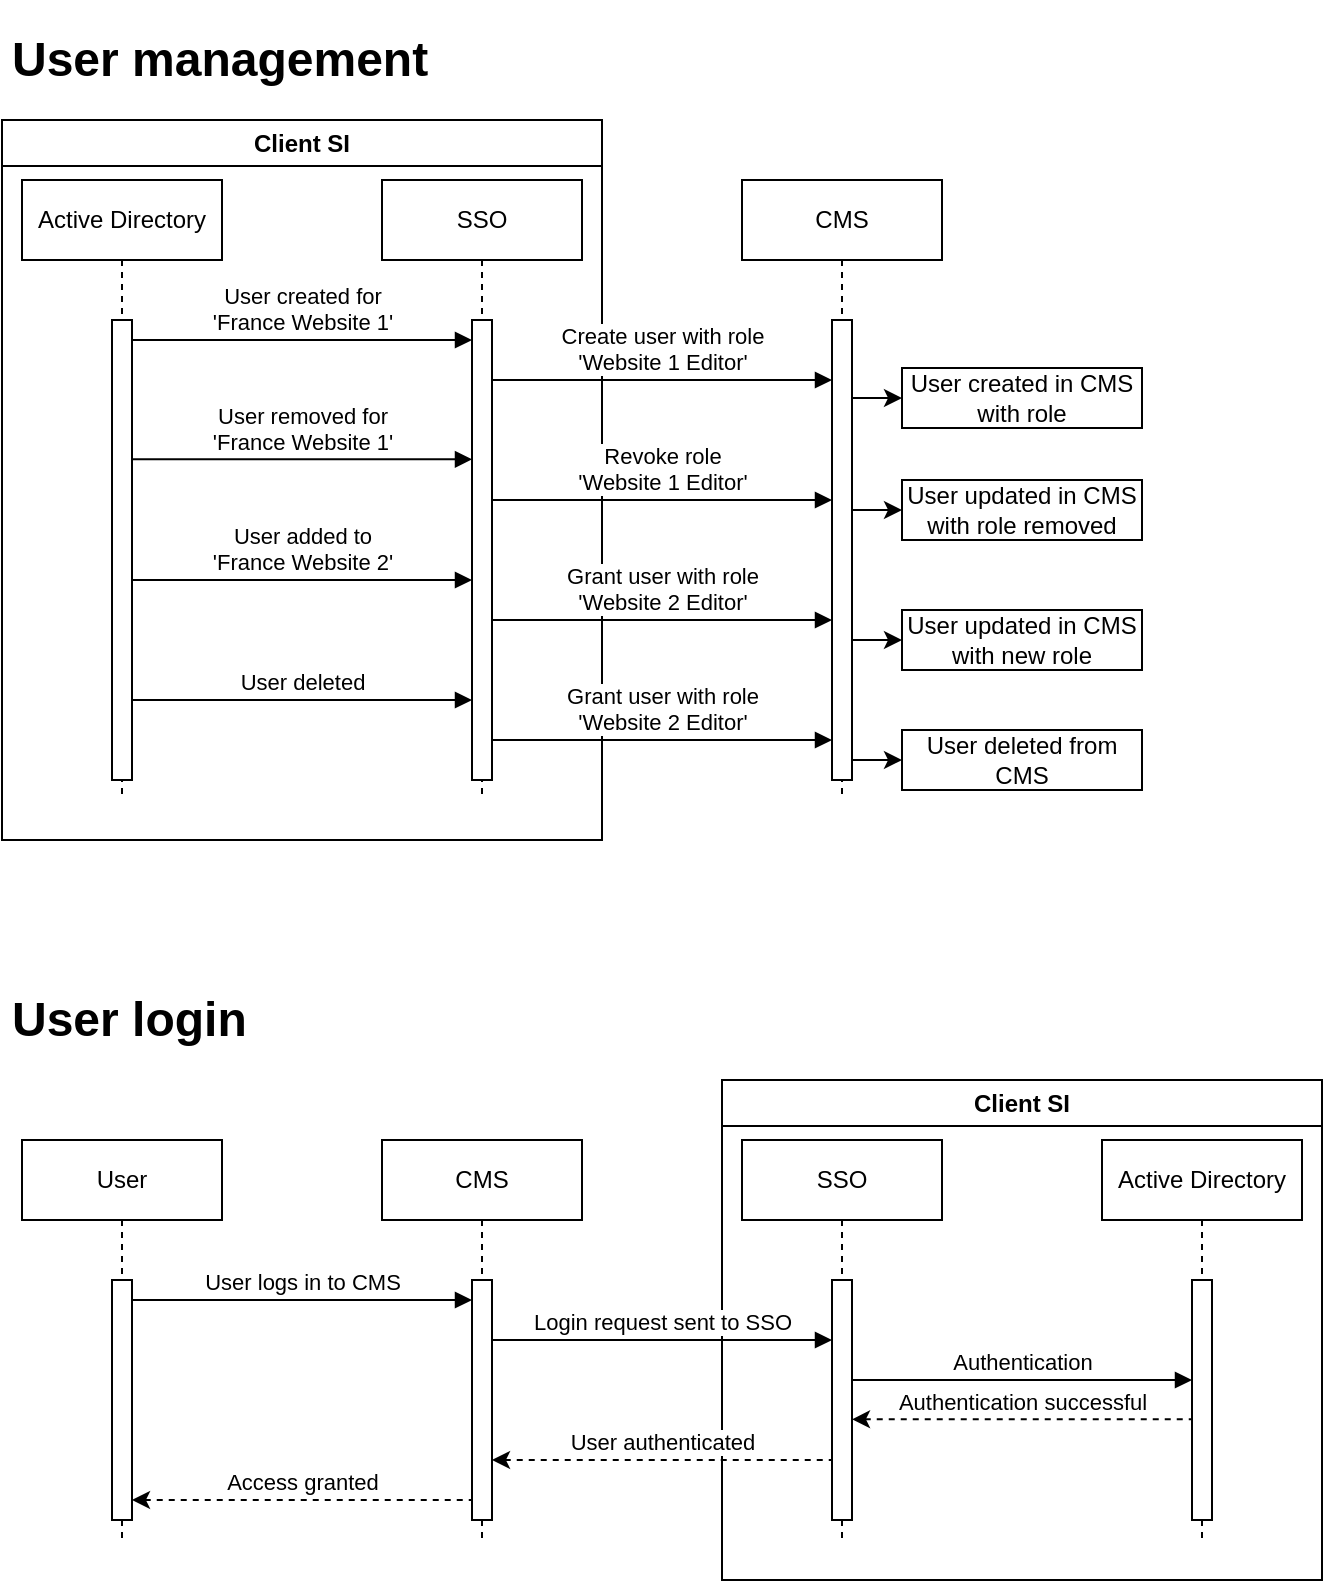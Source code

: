 <mxfile version="23.1.4" type="github">
  <diagram name="Page-1" id="2YBvvXClWsGukQMizWep">
    <mxGraphModel dx="1430" dy="823" grid="1" gridSize="10" guides="1" tooltips="1" connect="1" arrows="1" fold="1" page="1" pageScale="1" pageWidth="850" pageHeight="1100" math="0" shadow="0">
      <root>
        <mxCell id="0" />
        <mxCell id="1" parent="0" />
        <mxCell id="-wiIsBJB8Jqf40XsSl9I-12" value="&lt;h1&gt;User login&lt;/h1&gt;" style="text;html=1;spacing=5;spacingTop=-20;whiteSpace=wrap;overflow=hidden;rounded=0;" vertex="1" parent="1">
          <mxGeometry x="30" y="490" width="250" height="120" as="geometry" />
        </mxCell>
        <mxCell id="-wiIsBJB8Jqf40XsSl9I-11" value="&lt;h1&gt;User management&lt;/h1&gt;" style="text;html=1;spacing=5;spacingTop=-20;whiteSpace=wrap;overflow=hidden;rounded=0;" vertex="1" parent="1">
          <mxGeometry x="30" y="10" width="250" height="120" as="geometry" />
        </mxCell>
        <mxCell id="aM9ryv3xv72pqoxQDRHE-1" value="Active Directory" style="shape=umlLifeline;perimeter=lifelinePerimeter;whiteSpace=wrap;html=1;container=0;dropTarget=0;collapsible=0;recursiveResize=0;outlineConnect=0;portConstraint=eastwest;newEdgeStyle={&quot;edgeStyle&quot;:&quot;elbowEdgeStyle&quot;,&quot;elbow&quot;:&quot;vertical&quot;,&quot;curved&quot;:0,&quot;rounded&quot;:0};" parent="1" vertex="1">
          <mxGeometry x="40" y="90" width="100" height="310" as="geometry" />
        </mxCell>
        <mxCell id="aM9ryv3xv72pqoxQDRHE-2" value="" style="html=1;points=[];perimeter=orthogonalPerimeter;outlineConnect=0;targetShapes=umlLifeline;portConstraint=eastwest;newEdgeStyle={&quot;edgeStyle&quot;:&quot;elbowEdgeStyle&quot;,&quot;elbow&quot;:&quot;vertical&quot;,&quot;curved&quot;:0,&quot;rounded&quot;:0};" parent="aM9ryv3xv72pqoxQDRHE-1" vertex="1">
          <mxGeometry x="45" y="70" width="10" height="230" as="geometry" />
        </mxCell>
        <mxCell id="aM9ryv3xv72pqoxQDRHE-5" value="SSO" style="shape=umlLifeline;perimeter=lifelinePerimeter;whiteSpace=wrap;html=1;container=0;dropTarget=0;collapsible=0;recursiveResize=0;outlineConnect=0;portConstraint=eastwest;newEdgeStyle={&quot;edgeStyle&quot;:&quot;elbowEdgeStyle&quot;,&quot;elbow&quot;:&quot;vertical&quot;,&quot;curved&quot;:0,&quot;rounded&quot;:0};" parent="1" vertex="1">
          <mxGeometry x="220" y="90" width="100" height="310" as="geometry" />
        </mxCell>
        <mxCell id="aM9ryv3xv72pqoxQDRHE-6" value="" style="html=1;points=[];perimeter=orthogonalPerimeter;outlineConnect=0;targetShapes=umlLifeline;portConstraint=eastwest;newEdgeStyle={&quot;edgeStyle&quot;:&quot;elbowEdgeStyle&quot;,&quot;elbow&quot;:&quot;vertical&quot;,&quot;curved&quot;:0,&quot;rounded&quot;:0};" parent="aM9ryv3xv72pqoxQDRHE-5" vertex="1">
          <mxGeometry x="45" y="70" width="10" height="230" as="geometry" />
        </mxCell>
        <mxCell id="aM9ryv3xv72pqoxQDRHE-7" value="User created for&lt;br&gt;&#39;France Website 1&#39;" style="html=1;verticalAlign=bottom;endArrow=block;edgeStyle=elbowEdgeStyle;elbow=vertical;curved=0;rounded=0;" parent="1" source="aM9ryv3xv72pqoxQDRHE-2" target="aM9ryv3xv72pqoxQDRHE-6" edge="1">
          <mxGeometry x="-0.002" relative="1" as="geometry">
            <mxPoint x="195" y="180" as="sourcePoint" />
            <Array as="points">
              <mxPoint x="180" y="170" />
            </Array>
            <mxPoint as="offset" />
          </mxGeometry>
        </mxCell>
        <mxCell id="-wiIsBJB8Jqf40XsSl9I-1" value="CMS" style="shape=umlLifeline;perimeter=lifelinePerimeter;whiteSpace=wrap;html=1;container=0;dropTarget=0;collapsible=0;recursiveResize=0;outlineConnect=0;portConstraint=eastwest;newEdgeStyle={&quot;edgeStyle&quot;:&quot;elbowEdgeStyle&quot;,&quot;elbow&quot;:&quot;vertical&quot;,&quot;curved&quot;:0,&quot;rounded&quot;:0};" vertex="1" parent="1">
          <mxGeometry x="400" y="90" width="100" height="310" as="geometry" />
        </mxCell>
        <mxCell id="-wiIsBJB8Jqf40XsSl9I-2" value="" style="html=1;points=[];perimeter=orthogonalPerimeter;outlineConnect=0;targetShapes=umlLifeline;portConstraint=eastwest;newEdgeStyle={&quot;edgeStyle&quot;:&quot;elbowEdgeStyle&quot;,&quot;elbow&quot;:&quot;vertical&quot;,&quot;curved&quot;:0,&quot;rounded&quot;:0};" vertex="1" parent="-wiIsBJB8Jqf40XsSl9I-1">
          <mxGeometry x="45" y="70" width="10" height="230" as="geometry" />
        </mxCell>
        <mxCell id="-wiIsBJB8Jqf40XsSl9I-4" value="Client SI" style="swimlane;whiteSpace=wrap;html=1;" vertex="1" parent="1">
          <mxGeometry x="30" y="60" width="300" height="360" as="geometry" />
        </mxCell>
        <mxCell id="-wiIsBJB8Jqf40XsSl9I-33" value="User deleted" style="html=1;verticalAlign=bottom;endArrow=block;edgeStyle=elbowEdgeStyle;elbow=vertical;curved=0;rounded=0;" edge="1" parent="-wiIsBJB8Jqf40XsSl9I-4">
          <mxGeometry x="-0.002" relative="1" as="geometry">
            <mxPoint x="65" y="290" as="sourcePoint" />
            <Array as="points">
              <mxPoint x="145" y="290" />
            </Array>
            <mxPoint x="235" y="290" as="targetPoint" />
            <mxPoint as="offset" />
          </mxGeometry>
        </mxCell>
        <mxCell id="-wiIsBJB8Jqf40XsSl9I-3" value="Create user with role&lt;br&gt;&#39;Website 1 Editor&#39;" style="html=1;verticalAlign=bottom;endArrow=block;edgeStyle=elbowEdgeStyle;elbow=vertical;curved=0;rounded=0;" edge="1" parent="1">
          <mxGeometry relative="1" as="geometry">
            <mxPoint x="275" y="190" as="sourcePoint" />
            <Array as="points">
              <mxPoint x="365" y="190" />
            </Array>
            <mxPoint x="445" y="190" as="targetPoint" />
          </mxGeometry>
        </mxCell>
        <mxCell id="-wiIsBJB8Jqf40XsSl9I-5" value="User" style="shape=umlLifeline;perimeter=lifelinePerimeter;whiteSpace=wrap;html=1;container=0;dropTarget=0;collapsible=0;recursiveResize=0;outlineConnect=0;portConstraint=eastwest;newEdgeStyle={&quot;edgeStyle&quot;:&quot;elbowEdgeStyle&quot;,&quot;elbow&quot;:&quot;vertical&quot;,&quot;curved&quot;:0,&quot;rounded&quot;:0};" vertex="1" parent="1">
          <mxGeometry x="40" y="570" width="100" height="200" as="geometry" />
        </mxCell>
        <mxCell id="-wiIsBJB8Jqf40XsSl9I-6" value="" style="html=1;points=[];perimeter=orthogonalPerimeter;outlineConnect=0;targetShapes=umlLifeline;portConstraint=eastwest;newEdgeStyle={&quot;edgeStyle&quot;:&quot;elbowEdgeStyle&quot;,&quot;elbow&quot;:&quot;vertical&quot;,&quot;curved&quot;:0,&quot;rounded&quot;:0};" vertex="1" parent="-wiIsBJB8Jqf40XsSl9I-5">
          <mxGeometry x="45" y="70" width="10" height="120" as="geometry" />
        </mxCell>
        <mxCell id="-wiIsBJB8Jqf40XsSl9I-8" value="Revoke role&lt;br&gt;&#39;Website 1 Editor&#39;" style="html=1;verticalAlign=bottom;endArrow=block;edgeStyle=elbowEdgeStyle;elbow=vertical;curved=0;rounded=0;" edge="1" parent="1" source="aM9ryv3xv72pqoxQDRHE-6" target="-wiIsBJB8Jqf40XsSl9I-2">
          <mxGeometry relative="1" as="geometry">
            <mxPoint x="280" y="250" as="sourcePoint" />
            <Array as="points">
              <mxPoint x="370" y="250" />
            </Array>
            <mxPoint x="450" y="250" as="targetPoint" />
          </mxGeometry>
        </mxCell>
        <mxCell id="-wiIsBJB8Jqf40XsSl9I-10" value="Grant user with role&lt;br&gt;&#39;Website 2 Editor&#39;" style="html=1;verticalAlign=bottom;endArrow=block;edgeStyle=elbowEdgeStyle;elbow=vertical;curved=0;rounded=0;" edge="1" parent="1" source="aM9ryv3xv72pqoxQDRHE-6" target="-wiIsBJB8Jqf40XsSl9I-2">
          <mxGeometry relative="1" as="geometry">
            <mxPoint x="280" y="310" as="sourcePoint" />
            <Array as="points">
              <mxPoint x="375" y="310" />
            </Array>
            <mxPoint x="450" y="310" as="targetPoint" />
          </mxGeometry>
        </mxCell>
        <mxCell id="-wiIsBJB8Jqf40XsSl9I-13" value="Client SI" style="swimlane;whiteSpace=wrap;html=1;" vertex="1" parent="1">
          <mxGeometry x="390" y="540" width="300" height="250" as="geometry" />
        </mxCell>
        <mxCell id="-wiIsBJB8Jqf40XsSl9I-20" value="SSO" style="shape=umlLifeline;perimeter=lifelinePerimeter;whiteSpace=wrap;html=1;container=0;dropTarget=0;collapsible=0;recursiveResize=0;outlineConnect=0;portConstraint=eastwest;newEdgeStyle={&quot;edgeStyle&quot;:&quot;elbowEdgeStyle&quot;,&quot;elbow&quot;:&quot;vertical&quot;,&quot;curved&quot;:0,&quot;rounded&quot;:0};" vertex="1" parent="-wiIsBJB8Jqf40XsSl9I-13">
          <mxGeometry x="10" y="30" width="100" height="200" as="geometry" />
        </mxCell>
        <mxCell id="-wiIsBJB8Jqf40XsSl9I-21" value="" style="html=1;points=[];perimeter=orthogonalPerimeter;outlineConnect=0;targetShapes=umlLifeline;portConstraint=eastwest;newEdgeStyle={&quot;edgeStyle&quot;:&quot;elbowEdgeStyle&quot;,&quot;elbow&quot;:&quot;vertical&quot;,&quot;curved&quot;:0,&quot;rounded&quot;:0};" vertex="1" parent="-wiIsBJB8Jqf40XsSl9I-20">
          <mxGeometry x="45" y="70" width="10" height="120" as="geometry" />
        </mxCell>
        <mxCell id="-wiIsBJB8Jqf40XsSl9I-22" value="Active Directory" style="shape=umlLifeline;perimeter=lifelinePerimeter;whiteSpace=wrap;html=1;container=0;dropTarget=0;collapsible=0;recursiveResize=0;outlineConnect=0;portConstraint=eastwest;newEdgeStyle={&quot;edgeStyle&quot;:&quot;elbowEdgeStyle&quot;,&quot;elbow&quot;:&quot;vertical&quot;,&quot;curved&quot;:0,&quot;rounded&quot;:0};" vertex="1" parent="-wiIsBJB8Jqf40XsSl9I-13">
          <mxGeometry x="190" y="30" width="100" height="200" as="geometry" />
        </mxCell>
        <mxCell id="-wiIsBJB8Jqf40XsSl9I-23" value="" style="html=1;points=[];perimeter=orthogonalPerimeter;outlineConnect=0;targetShapes=umlLifeline;portConstraint=eastwest;newEdgeStyle={&quot;edgeStyle&quot;:&quot;elbowEdgeStyle&quot;,&quot;elbow&quot;:&quot;vertical&quot;,&quot;curved&quot;:0,&quot;rounded&quot;:0};" vertex="1" parent="-wiIsBJB8Jqf40XsSl9I-22">
          <mxGeometry x="45" y="70" width="10" height="120" as="geometry" />
        </mxCell>
        <mxCell id="-wiIsBJB8Jqf40XsSl9I-26" value="Authentication" style="html=1;verticalAlign=bottom;endArrow=block;edgeStyle=elbowEdgeStyle;elbow=vertical;curved=0;rounded=0;" edge="1" parent="-wiIsBJB8Jqf40XsSl9I-13">
          <mxGeometry x="-0.002" relative="1" as="geometry">
            <mxPoint x="65" y="150" as="sourcePoint" />
            <Array as="points">
              <mxPoint x="155" y="150" />
            </Array>
            <mxPoint x="235" y="150" as="targetPoint" />
            <mxPoint as="offset" />
          </mxGeometry>
        </mxCell>
        <mxCell id="-wiIsBJB8Jqf40XsSl9I-40" value="Authentication successful" style="html=1;verticalAlign=bottom;endArrow=none;edgeStyle=elbowEdgeStyle;elbow=vertical;curved=0;rounded=0;dashed=1;endFill=0;startArrow=classic;startFill=1;" edge="1" parent="-wiIsBJB8Jqf40XsSl9I-13">
          <mxGeometry x="-0.002" relative="1" as="geometry">
            <mxPoint x="65" y="169.66" as="sourcePoint" />
            <Array as="points">
              <mxPoint x="155" y="169.66" />
            </Array>
            <mxPoint x="235" y="169.66" as="targetPoint" />
            <mxPoint as="offset" />
          </mxGeometry>
        </mxCell>
        <mxCell id="-wiIsBJB8Jqf40XsSl9I-16" value="CMS" style="shape=umlLifeline;perimeter=lifelinePerimeter;whiteSpace=wrap;html=1;container=0;dropTarget=0;collapsible=0;recursiveResize=0;outlineConnect=0;portConstraint=eastwest;newEdgeStyle={&quot;edgeStyle&quot;:&quot;elbowEdgeStyle&quot;,&quot;elbow&quot;:&quot;vertical&quot;,&quot;curved&quot;:0,&quot;rounded&quot;:0};" vertex="1" parent="1">
          <mxGeometry x="220" y="570" width="100" height="200" as="geometry" />
        </mxCell>
        <mxCell id="-wiIsBJB8Jqf40XsSl9I-17" value="" style="html=1;points=[];perimeter=orthogonalPerimeter;outlineConnect=0;targetShapes=umlLifeline;portConstraint=eastwest;newEdgeStyle={&quot;edgeStyle&quot;:&quot;elbowEdgeStyle&quot;,&quot;elbow&quot;:&quot;vertical&quot;,&quot;curved&quot;:0,&quot;rounded&quot;:0};" vertex="1" parent="-wiIsBJB8Jqf40XsSl9I-16">
          <mxGeometry x="45" y="70" width="10" height="120" as="geometry" />
        </mxCell>
        <mxCell id="-wiIsBJB8Jqf40XsSl9I-18" value="User removed for&lt;br&gt;&#39;France Website 1&#39;" style="html=1;verticalAlign=bottom;endArrow=block;edgeStyle=elbowEdgeStyle;elbow=vertical;curved=0;rounded=0;" edge="1" parent="1" source="aM9ryv3xv72pqoxQDRHE-2" target="aM9ryv3xv72pqoxQDRHE-6">
          <mxGeometry x="-0.002" relative="1" as="geometry">
            <mxPoint x="100" y="229.66" as="sourcePoint" />
            <Array as="points">
              <mxPoint x="185" y="229.66" />
            </Array>
            <mxPoint x="270" y="229.66" as="targetPoint" />
            <mxPoint as="offset" />
          </mxGeometry>
        </mxCell>
        <mxCell id="-wiIsBJB8Jqf40XsSl9I-19" value="User added to&lt;br&gt;&#39;France Website 2&#39;" style="html=1;verticalAlign=bottom;endArrow=block;edgeStyle=elbowEdgeStyle;elbow=vertical;curved=0;rounded=0;" edge="1" parent="1" source="aM9ryv3xv72pqoxQDRHE-2" target="aM9ryv3xv72pqoxQDRHE-6">
          <mxGeometry x="-0.002" relative="1" as="geometry">
            <mxPoint x="90" y="290" as="sourcePoint" />
            <Array as="points">
              <mxPoint x="175" y="290" />
            </Array>
            <mxPoint x="260" y="290" as="targetPoint" />
            <mxPoint as="offset" />
          </mxGeometry>
        </mxCell>
        <mxCell id="-wiIsBJB8Jqf40XsSl9I-24" value="User logs in to CMS" style="html=1;verticalAlign=bottom;endArrow=block;edgeStyle=elbowEdgeStyle;elbow=vertical;curved=0;rounded=0;" edge="1" parent="1">
          <mxGeometry x="-0.002" relative="1" as="geometry">
            <mxPoint x="95" y="650" as="sourcePoint" />
            <Array as="points">
              <mxPoint x="180" y="650" />
            </Array>
            <mxPoint x="265" y="650" as="targetPoint" />
            <mxPoint as="offset" />
          </mxGeometry>
        </mxCell>
        <mxCell id="-wiIsBJB8Jqf40XsSl9I-25" value="Login request sent to SSO" style="html=1;verticalAlign=bottom;endArrow=block;edgeStyle=elbowEdgeStyle;elbow=vertical;curved=0;rounded=0;" edge="1" parent="1" source="-wiIsBJB8Jqf40XsSl9I-17" target="-wiIsBJB8Jqf40XsSl9I-21">
          <mxGeometry x="-0.002" relative="1" as="geometry">
            <mxPoint x="280" y="670" as="sourcePoint" />
            <Array as="points">
              <mxPoint x="365" y="670" />
            </Array>
            <mxPoint x="450" y="670" as="targetPoint" />
            <mxPoint as="offset" />
          </mxGeometry>
        </mxCell>
        <mxCell id="-wiIsBJB8Jqf40XsSl9I-27" value="" style="endArrow=classic;html=1;rounded=0;" edge="1" parent="1" source="-wiIsBJB8Jqf40XsSl9I-2">
          <mxGeometry width="50" height="50" relative="1" as="geometry">
            <mxPoint x="470.0" y="320" as="sourcePoint" />
            <mxPoint x="480" y="320" as="targetPoint" />
          </mxGeometry>
        </mxCell>
        <mxCell id="-wiIsBJB8Jqf40XsSl9I-28" value="User updated in CMS with new role" style="text;html=1;align=center;verticalAlign=middle;whiteSpace=wrap;rounded=0;strokeColor=default;" vertex="1" parent="1">
          <mxGeometry x="480" y="305" width="120" height="30" as="geometry" />
        </mxCell>
        <mxCell id="-wiIsBJB8Jqf40XsSl9I-29" value="" style="endArrow=classic;html=1;rounded=0;" edge="1" parent="1">
          <mxGeometry width="50" height="50" relative="1" as="geometry">
            <mxPoint x="455" y="255" as="sourcePoint" />
            <mxPoint x="480" y="255" as="targetPoint" />
          </mxGeometry>
        </mxCell>
        <mxCell id="-wiIsBJB8Jqf40XsSl9I-30" value="User updated in CMS with role removed" style="text;html=1;align=center;verticalAlign=middle;whiteSpace=wrap;rounded=0;strokeColor=default;" vertex="1" parent="1">
          <mxGeometry x="480" y="240" width="120" height="30" as="geometry" />
        </mxCell>
        <mxCell id="-wiIsBJB8Jqf40XsSl9I-31" value="" style="endArrow=classic;html=1;rounded=0;" edge="1" parent="1" source="-wiIsBJB8Jqf40XsSl9I-2">
          <mxGeometry width="50" height="50" relative="1" as="geometry">
            <mxPoint x="455" y="199" as="sourcePoint" />
            <mxPoint x="480" y="199" as="targetPoint" />
          </mxGeometry>
        </mxCell>
        <mxCell id="-wiIsBJB8Jqf40XsSl9I-32" value="User created in CMS with role" style="text;html=1;align=center;verticalAlign=middle;whiteSpace=wrap;rounded=0;strokeColor=default;" vertex="1" parent="1">
          <mxGeometry x="480" y="184" width="120" height="30" as="geometry" />
        </mxCell>
        <mxCell id="-wiIsBJB8Jqf40XsSl9I-34" value="Grant user with role&lt;br&gt;&#39;Website 2 Editor&#39;" style="html=1;verticalAlign=bottom;endArrow=block;edgeStyle=elbowEdgeStyle;elbow=vertical;curved=0;rounded=0;" edge="1" parent="1" source="aM9ryv3xv72pqoxQDRHE-6" target="-wiIsBJB8Jqf40XsSl9I-2">
          <mxGeometry relative="1" as="geometry">
            <mxPoint x="280" y="370" as="sourcePoint" />
            <Array as="points">
              <mxPoint x="380" y="370" />
            </Array>
            <mxPoint x="450" y="370" as="targetPoint" />
          </mxGeometry>
        </mxCell>
        <mxCell id="-wiIsBJB8Jqf40XsSl9I-35" value="" style="endArrow=classic;html=1;rounded=0;" edge="1" parent="1">
          <mxGeometry width="50" height="50" relative="1" as="geometry">
            <mxPoint x="455" y="380" as="sourcePoint" />
            <mxPoint x="480" y="380" as="targetPoint" />
          </mxGeometry>
        </mxCell>
        <mxCell id="-wiIsBJB8Jqf40XsSl9I-36" value="User deleted from CMS" style="text;html=1;align=center;verticalAlign=middle;whiteSpace=wrap;rounded=0;strokeColor=default;" vertex="1" parent="1">
          <mxGeometry x="480" y="365" width="120" height="30" as="geometry" />
        </mxCell>
        <mxCell id="-wiIsBJB8Jqf40XsSl9I-41" value="User authenticated" style="html=1;verticalAlign=bottom;endArrow=none;edgeStyle=elbowEdgeStyle;elbow=vertical;curved=0;rounded=0;dashed=1;endFill=0;startArrow=classic;startFill=1;" edge="1" parent="1" source="-wiIsBJB8Jqf40XsSl9I-17" target="-wiIsBJB8Jqf40XsSl9I-21">
          <mxGeometry x="-0.002" relative="1" as="geometry">
            <mxPoint x="280" y="730" as="sourcePoint" />
            <Array as="points">
              <mxPoint x="370" y="730" />
            </Array>
            <mxPoint x="450" y="730" as="targetPoint" />
            <mxPoint as="offset" />
          </mxGeometry>
        </mxCell>
        <mxCell id="-wiIsBJB8Jqf40XsSl9I-42" value="Access granted" style="html=1;verticalAlign=bottom;endArrow=none;edgeStyle=elbowEdgeStyle;elbow=vertical;curved=0;rounded=0;dashed=1;endFill=0;startArrow=classic;startFill=1;" edge="1" parent="1">
          <mxGeometry x="-0.002" relative="1" as="geometry">
            <mxPoint x="95" y="750" as="sourcePoint" />
            <Array as="points">
              <mxPoint x="190" y="750" />
            </Array>
            <mxPoint x="265" y="750" as="targetPoint" />
            <mxPoint as="offset" />
          </mxGeometry>
        </mxCell>
      </root>
    </mxGraphModel>
  </diagram>
</mxfile>
